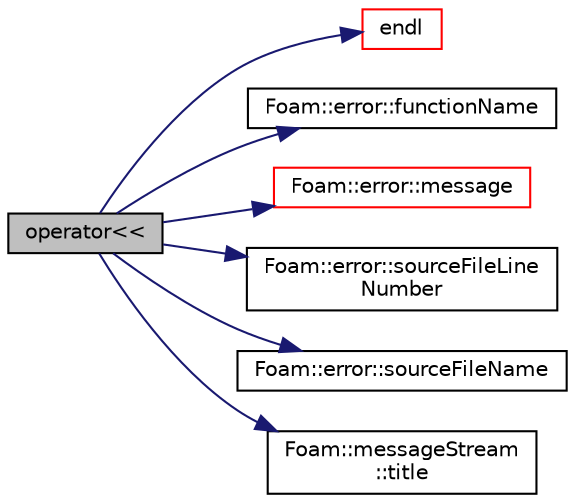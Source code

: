digraph "operator&lt;&lt;"
{
  bgcolor="transparent";
  edge [fontname="Helvetica",fontsize="10",labelfontname="Helvetica",labelfontsize="10"];
  node [fontname="Helvetica",fontsize="10",shape=record];
  rankdir="LR";
  Node1 [label="operator\<\<",height=0.2,width=0.4,color="black", fillcolor="grey75", style="filled", fontcolor="black"];
  Node1 -> Node2 [color="midnightblue",fontsize="10",style="solid",fontname="Helvetica"];
  Node2 [label="endl",height=0.2,width=0.4,color="red",URL="$a10909.html#a2db8fe02a0d3909e9351bb4275b23ce4",tooltip="Add newline and flush stream. "];
  Node1 -> Node3 [color="midnightblue",fontsize="10",style="solid",fontname="Helvetica"];
  Node3 [label="Foam::error::functionName",height=0.2,width=0.4,color="black",URL="$a00684.html#a31d3076007182696c6efe34d0bc186c1"];
  Node1 -> Node4 [color="midnightblue",fontsize="10",style="solid",fontname="Helvetica"];
  Node4 [label="Foam::error::message",height=0.2,width=0.4,color="red",URL="$a00684.html#ab3fca5e1d785173a7172306993979dc4"];
  Node1 -> Node5 [color="midnightblue",fontsize="10",style="solid",fontname="Helvetica"];
  Node5 [label="Foam::error::sourceFileLine\lNumber",height=0.2,width=0.4,color="black",URL="$a00684.html#a93a44c924c66f5d8117aabfe117da7b7"];
  Node1 -> Node6 [color="midnightblue",fontsize="10",style="solid",fontname="Helvetica"];
  Node6 [label="Foam::error::sourceFileName",height=0.2,width=0.4,color="black",URL="$a00684.html#a5640f2429df51f0923a0793fdc1d0364"];
  Node1 -> Node7 [color="midnightblue",fontsize="10",style="solid",fontname="Helvetica"];
  Node7 [label="Foam::messageStream\l::title",height=0.2,width=0.4,color="black",URL="$a01521.html#a5bfa0e176f59a36f076c1c31e5d60557",tooltip="Return the title of this error type. "];
}
